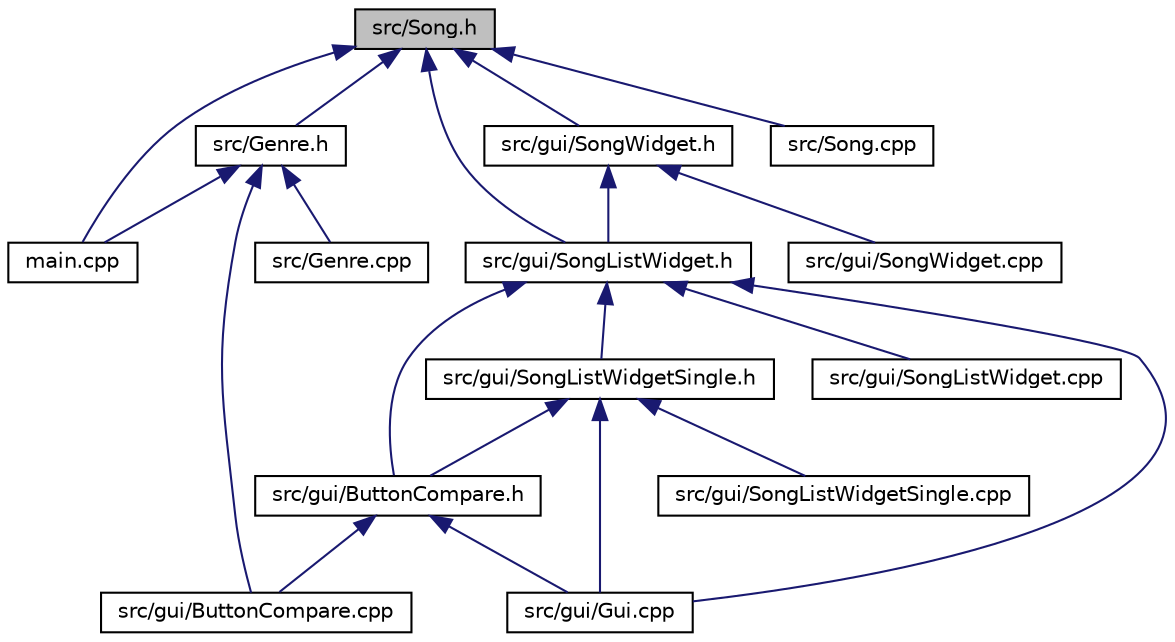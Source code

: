 digraph "src/Song.h"
{
 // LATEX_PDF_SIZE
  edge [fontname="Helvetica",fontsize="10",labelfontname="Helvetica",labelfontsize="10"];
  node [fontname="Helvetica",fontsize="10",shape=record];
  Node1 [label="src/Song.h",height=0.2,width=0.4,color="black", fillcolor="grey75", style="filled", fontcolor="black",tooltip=" "];
  Node1 -> Node2 [dir="back",color="midnightblue",fontsize="10",style="solid",fontname="Helvetica"];
  Node2 [label="main.cpp",height=0.2,width=0.4,color="black", fillcolor="white", style="filled",URL="$main_8cpp.html",tooltip=" "];
  Node1 -> Node3 [dir="back",color="midnightblue",fontsize="10",style="solid",fontname="Helvetica"];
  Node3 [label="src/Genre.h",height=0.2,width=0.4,color="black", fillcolor="white", style="filled",URL="$src_2Genre_8h.html",tooltip=" "];
  Node3 -> Node2 [dir="back",color="midnightblue",fontsize="10",style="solid",fontname="Helvetica"];
  Node3 -> Node4 [dir="back",color="midnightblue",fontsize="10",style="solid",fontname="Helvetica"];
  Node4 [label="src/Genre.cpp",height=0.2,width=0.4,color="black", fillcolor="white", style="filled",URL="$src_2Genre_8cpp.html",tooltip=" "];
  Node3 -> Node5 [dir="back",color="midnightblue",fontsize="10",style="solid",fontname="Helvetica"];
  Node5 [label="src/gui/ButtonCompare.cpp",height=0.2,width=0.4,color="black", fillcolor="white", style="filled",URL="$ButtonCompare_8cpp.html",tooltip=" "];
  Node1 -> Node6 [dir="back",color="midnightblue",fontsize="10",style="solid",fontname="Helvetica"];
  Node6 [label="src/gui/SongListWidget.h",height=0.2,width=0.4,color="black", fillcolor="white", style="filled",URL="$SongListWidget_8h.html",tooltip=" "];
  Node6 -> Node7 [dir="back",color="midnightblue",fontsize="10",style="solid",fontname="Helvetica"];
  Node7 [label="src/gui/ButtonCompare.h",height=0.2,width=0.4,color="black", fillcolor="white", style="filled",URL="$ButtonCompare_8h.html",tooltip=" "];
  Node7 -> Node5 [dir="back",color="midnightblue",fontsize="10",style="solid",fontname="Helvetica"];
  Node7 -> Node8 [dir="back",color="midnightblue",fontsize="10",style="solid",fontname="Helvetica"];
  Node8 [label="src/gui/Gui.cpp",height=0.2,width=0.4,color="black", fillcolor="white", style="filled",URL="$Gui_8cpp.html",tooltip=" "];
  Node6 -> Node9 [dir="back",color="midnightblue",fontsize="10",style="solid",fontname="Helvetica"];
  Node9 [label="src/gui/SongListWidgetSingle.h",height=0.2,width=0.4,color="black", fillcolor="white", style="filled",URL="$SongListWidgetSingle_8h.html",tooltip=" "];
  Node9 -> Node7 [dir="back",color="midnightblue",fontsize="10",style="solid",fontname="Helvetica"];
  Node9 -> Node8 [dir="back",color="midnightblue",fontsize="10",style="solid",fontname="Helvetica"];
  Node9 -> Node10 [dir="back",color="midnightblue",fontsize="10",style="solid",fontname="Helvetica"];
  Node10 [label="src/gui/SongListWidgetSingle.cpp",height=0.2,width=0.4,color="black", fillcolor="white", style="filled",URL="$SongListWidgetSingle_8cpp.html",tooltip=" "];
  Node6 -> Node8 [dir="back",color="midnightblue",fontsize="10",style="solid",fontname="Helvetica"];
  Node6 -> Node11 [dir="back",color="midnightblue",fontsize="10",style="solid",fontname="Helvetica"];
  Node11 [label="src/gui/SongListWidget.cpp",height=0.2,width=0.4,color="black", fillcolor="white", style="filled",URL="$SongListWidget_8cpp.html",tooltip=" "];
  Node1 -> Node12 [dir="back",color="midnightblue",fontsize="10",style="solid",fontname="Helvetica"];
  Node12 [label="src/gui/SongWidget.h",height=0.2,width=0.4,color="black", fillcolor="white", style="filled",URL="$SongWidget_8h.html",tooltip=" "];
  Node12 -> Node6 [dir="back",color="midnightblue",fontsize="10",style="solid",fontname="Helvetica"];
  Node12 -> Node13 [dir="back",color="midnightblue",fontsize="10",style="solid",fontname="Helvetica"];
  Node13 [label="src/gui/SongWidget.cpp",height=0.2,width=0.4,color="black", fillcolor="white", style="filled",URL="$SongWidget_8cpp.html",tooltip=" "];
  Node1 -> Node14 [dir="back",color="midnightblue",fontsize="10",style="solid",fontname="Helvetica"];
  Node14 [label="src/Song.cpp",height=0.2,width=0.4,color="black", fillcolor="white", style="filled",URL="$src_2Song_8cpp.html",tooltip=" "];
}
